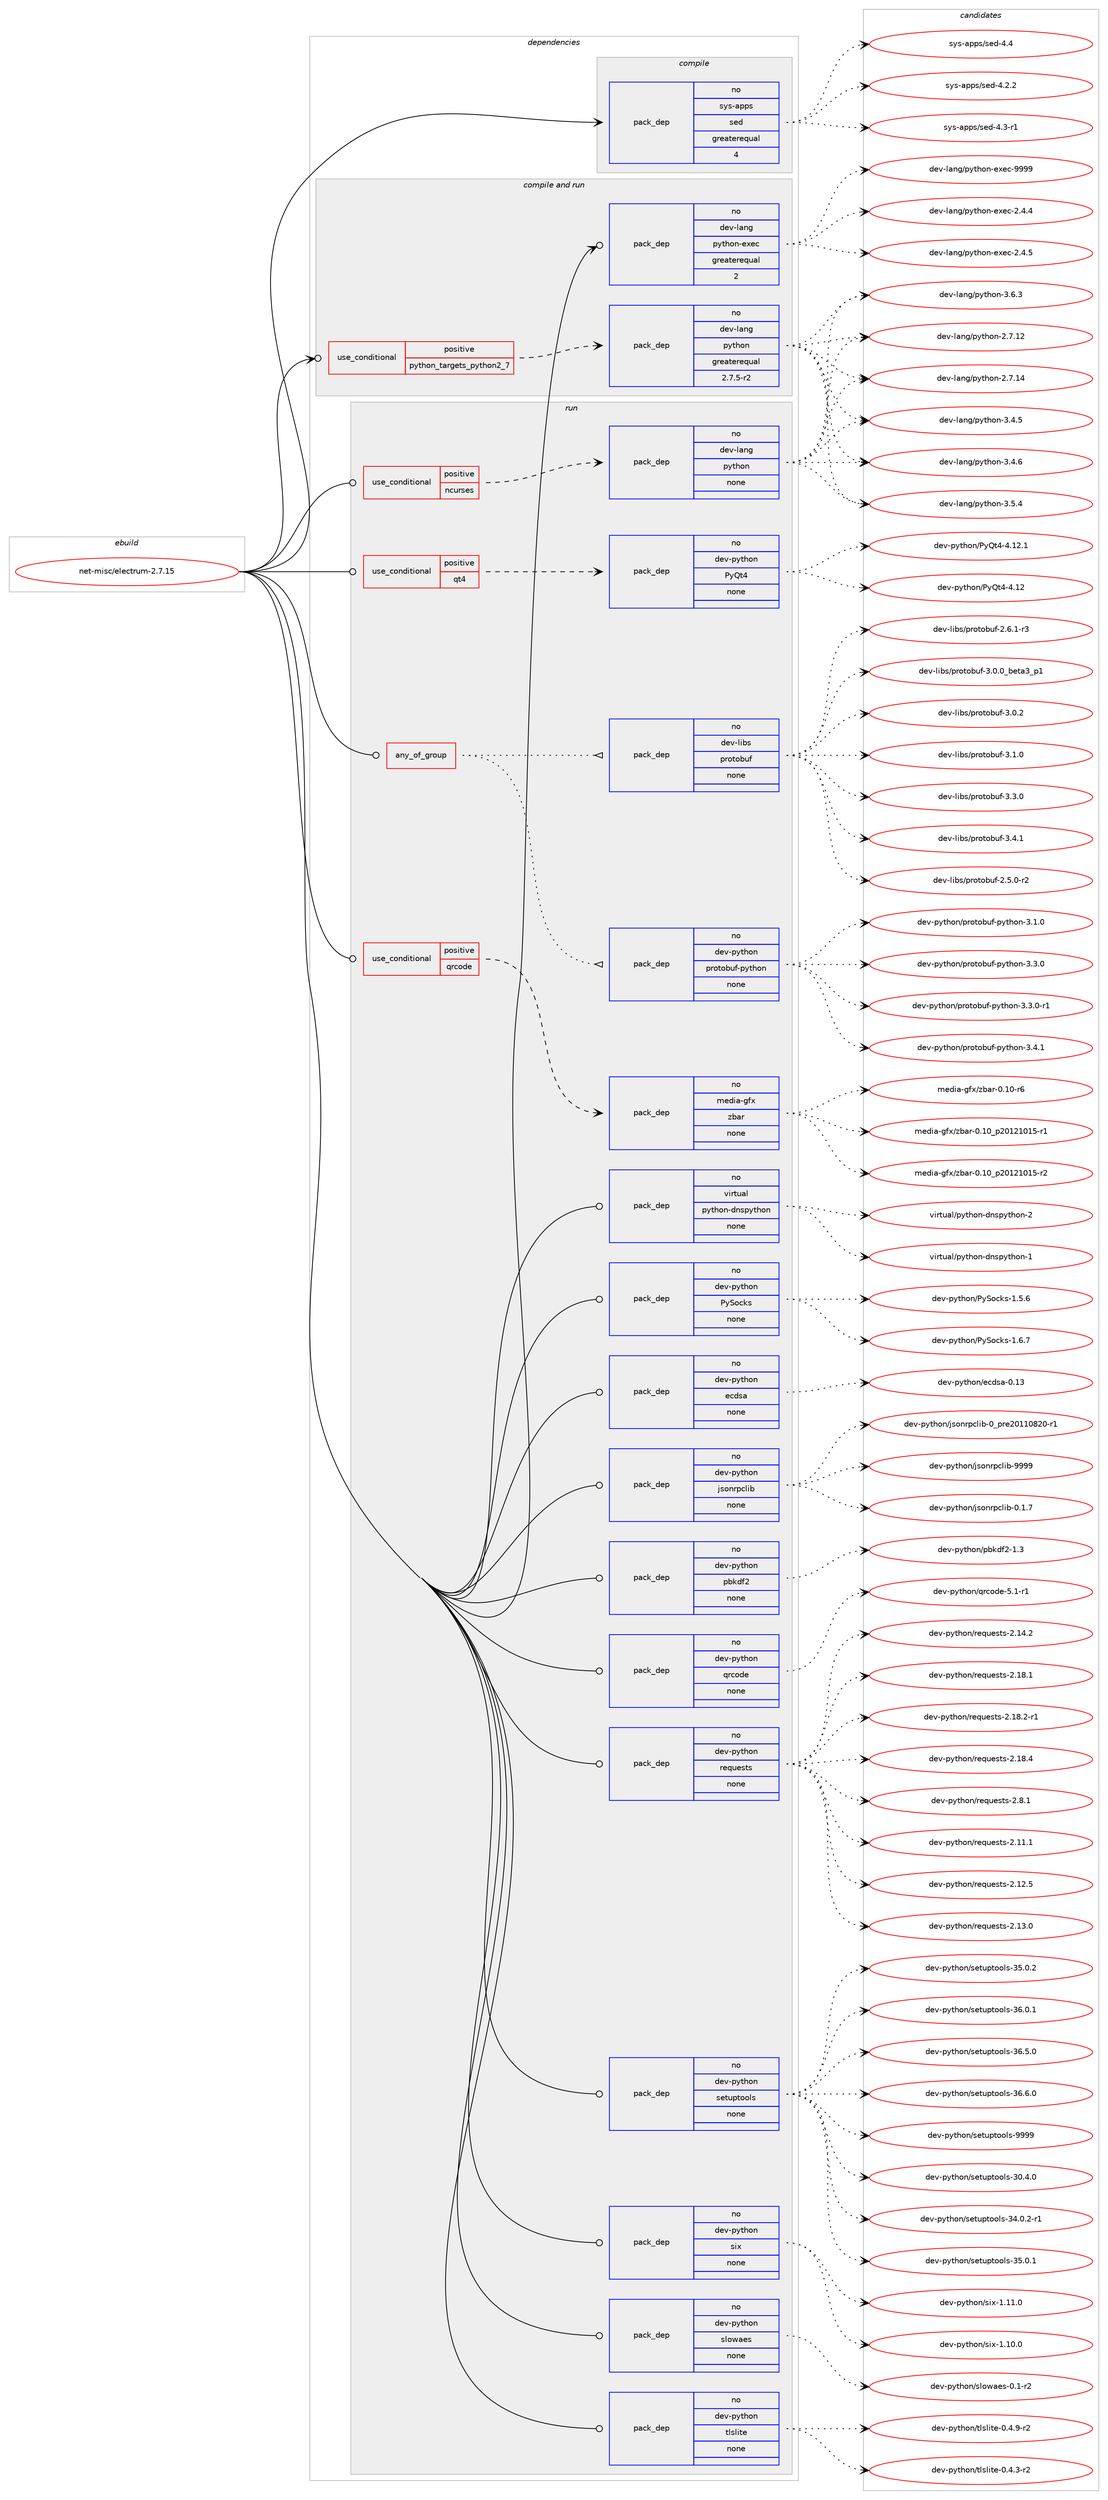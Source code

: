 digraph prolog {

# *************
# Graph options
# *************

newrank=true;
concentrate=true;
compound=true;
graph [rankdir=LR,fontname=Helvetica,fontsize=10,ranksep=1.5];#, ranksep=2.5, nodesep=0.2];
edge  [arrowhead=vee];
node  [fontname=Helvetica,fontsize=10];

# **********
# The ebuild
# **********

subgraph cluster_leftcol {
color=gray;
rank=same;
label=<<i>ebuild</i>>;
id [label="net-misc/electrum-2.7.15", color=red, width=4, href="../net-misc/electrum-2.7.15.svg"];
}

# ****************
# The dependencies
# ****************

subgraph cluster_midcol {
color=gray;
label=<<i>dependencies</i>>;
subgraph cluster_compile {
fillcolor="#eeeeee";
style=filled;
label=<<i>compile</i>>;
subgraph pack312521 {
dependency425005 [label=<<TABLE BORDER="0" CELLBORDER="1" CELLSPACING="0" CELLPADDING="4" WIDTH="220"><TR><TD ROWSPAN="6" CELLPADDING="30">pack_dep</TD></TR><TR><TD WIDTH="110">no</TD></TR><TR><TD>sys-apps</TD></TR><TR><TD>sed</TD></TR><TR><TD>greaterequal</TD></TR><TR><TD>4</TD></TR></TABLE>>, shape=none, color=blue];
}
id:e -> dependency425005:w [weight=20,style="solid",arrowhead="vee"];
}
subgraph cluster_compileandrun {
fillcolor="#eeeeee";
style=filled;
label=<<i>compile and run</i>>;
subgraph cond105296 {
dependency425006 [label=<<TABLE BORDER="0" CELLBORDER="1" CELLSPACING="0" CELLPADDING="4"><TR><TD ROWSPAN="3" CELLPADDING="10">use_conditional</TD></TR><TR><TD>positive</TD></TR><TR><TD>python_targets_python2_7</TD></TR></TABLE>>, shape=none, color=red];
subgraph pack312522 {
dependency425007 [label=<<TABLE BORDER="0" CELLBORDER="1" CELLSPACING="0" CELLPADDING="4" WIDTH="220"><TR><TD ROWSPAN="6" CELLPADDING="30">pack_dep</TD></TR><TR><TD WIDTH="110">no</TD></TR><TR><TD>dev-lang</TD></TR><TR><TD>python</TD></TR><TR><TD>greaterequal</TD></TR><TR><TD>2.7.5-r2</TD></TR></TABLE>>, shape=none, color=blue];
}
dependency425006:e -> dependency425007:w [weight=20,style="dashed",arrowhead="vee"];
}
id:e -> dependency425006:w [weight=20,style="solid",arrowhead="odotvee"];
subgraph pack312523 {
dependency425008 [label=<<TABLE BORDER="0" CELLBORDER="1" CELLSPACING="0" CELLPADDING="4" WIDTH="220"><TR><TD ROWSPAN="6" CELLPADDING="30">pack_dep</TD></TR><TR><TD WIDTH="110">no</TD></TR><TR><TD>dev-lang</TD></TR><TR><TD>python-exec</TD></TR><TR><TD>greaterequal</TD></TR><TR><TD>2</TD></TR></TABLE>>, shape=none, color=blue];
}
id:e -> dependency425008:w [weight=20,style="solid",arrowhead="odotvee"];
}
subgraph cluster_run {
fillcolor="#eeeeee";
style=filled;
label=<<i>run</i>>;
subgraph any6995 {
dependency425009 [label=<<TABLE BORDER="0" CELLBORDER="1" CELLSPACING="0" CELLPADDING="4"><TR><TD CELLPADDING="10">any_of_group</TD></TR></TABLE>>, shape=none, color=red];subgraph pack312524 {
dependency425010 [label=<<TABLE BORDER="0" CELLBORDER="1" CELLSPACING="0" CELLPADDING="4" WIDTH="220"><TR><TD ROWSPAN="6" CELLPADDING="30">pack_dep</TD></TR><TR><TD WIDTH="110">no</TD></TR><TR><TD>dev-python</TD></TR><TR><TD>protobuf-python</TD></TR><TR><TD>none</TD></TR><TR><TD></TD></TR></TABLE>>, shape=none, color=blue];
}
dependency425009:e -> dependency425010:w [weight=20,style="dotted",arrowhead="oinv"];
subgraph pack312525 {
dependency425011 [label=<<TABLE BORDER="0" CELLBORDER="1" CELLSPACING="0" CELLPADDING="4" WIDTH="220"><TR><TD ROWSPAN="6" CELLPADDING="30">pack_dep</TD></TR><TR><TD WIDTH="110">no</TD></TR><TR><TD>dev-libs</TD></TR><TR><TD>protobuf</TD></TR><TR><TD>none</TD></TR><TR><TD></TD></TR></TABLE>>, shape=none, color=blue];
}
dependency425009:e -> dependency425011:w [weight=20,style="dotted",arrowhead="oinv"];
}
id:e -> dependency425009:w [weight=20,style="solid",arrowhead="odot"];
subgraph cond105297 {
dependency425012 [label=<<TABLE BORDER="0" CELLBORDER="1" CELLSPACING="0" CELLPADDING="4"><TR><TD ROWSPAN="3" CELLPADDING="10">use_conditional</TD></TR><TR><TD>positive</TD></TR><TR><TD>ncurses</TD></TR></TABLE>>, shape=none, color=red];
subgraph pack312526 {
dependency425013 [label=<<TABLE BORDER="0" CELLBORDER="1" CELLSPACING="0" CELLPADDING="4" WIDTH="220"><TR><TD ROWSPAN="6" CELLPADDING="30">pack_dep</TD></TR><TR><TD WIDTH="110">no</TD></TR><TR><TD>dev-lang</TD></TR><TR><TD>python</TD></TR><TR><TD>none</TD></TR><TR><TD></TD></TR></TABLE>>, shape=none, color=blue];
}
dependency425012:e -> dependency425013:w [weight=20,style="dashed",arrowhead="vee"];
}
id:e -> dependency425012:w [weight=20,style="solid",arrowhead="odot"];
subgraph cond105298 {
dependency425014 [label=<<TABLE BORDER="0" CELLBORDER="1" CELLSPACING="0" CELLPADDING="4"><TR><TD ROWSPAN="3" CELLPADDING="10">use_conditional</TD></TR><TR><TD>positive</TD></TR><TR><TD>qrcode</TD></TR></TABLE>>, shape=none, color=red];
subgraph pack312527 {
dependency425015 [label=<<TABLE BORDER="0" CELLBORDER="1" CELLSPACING="0" CELLPADDING="4" WIDTH="220"><TR><TD ROWSPAN="6" CELLPADDING="30">pack_dep</TD></TR><TR><TD WIDTH="110">no</TD></TR><TR><TD>media-gfx</TD></TR><TR><TD>zbar</TD></TR><TR><TD>none</TD></TR><TR><TD></TD></TR></TABLE>>, shape=none, color=blue];
}
dependency425014:e -> dependency425015:w [weight=20,style="dashed",arrowhead="vee"];
}
id:e -> dependency425014:w [weight=20,style="solid",arrowhead="odot"];
subgraph cond105299 {
dependency425016 [label=<<TABLE BORDER="0" CELLBORDER="1" CELLSPACING="0" CELLPADDING="4"><TR><TD ROWSPAN="3" CELLPADDING="10">use_conditional</TD></TR><TR><TD>positive</TD></TR><TR><TD>qt4</TD></TR></TABLE>>, shape=none, color=red];
subgraph pack312528 {
dependency425017 [label=<<TABLE BORDER="0" CELLBORDER="1" CELLSPACING="0" CELLPADDING="4" WIDTH="220"><TR><TD ROWSPAN="6" CELLPADDING="30">pack_dep</TD></TR><TR><TD WIDTH="110">no</TD></TR><TR><TD>dev-python</TD></TR><TR><TD>PyQt4</TD></TR><TR><TD>none</TD></TR><TR><TD></TD></TR></TABLE>>, shape=none, color=blue];
}
dependency425016:e -> dependency425017:w [weight=20,style="dashed",arrowhead="vee"];
}
id:e -> dependency425016:w [weight=20,style="solid",arrowhead="odot"];
subgraph pack312529 {
dependency425018 [label=<<TABLE BORDER="0" CELLBORDER="1" CELLSPACING="0" CELLPADDING="4" WIDTH="220"><TR><TD ROWSPAN="6" CELLPADDING="30">pack_dep</TD></TR><TR><TD WIDTH="110">no</TD></TR><TR><TD>dev-python</TD></TR><TR><TD>PySocks</TD></TR><TR><TD>none</TD></TR><TR><TD></TD></TR></TABLE>>, shape=none, color=blue];
}
id:e -> dependency425018:w [weight=20,style="solid",arrowhead="odot"];
subgraph pack312530 {
dependency425019 [label=<<TABLE BORDER="0" CELLBORDER="1" CELLSPACING="0" CELLPADDING="4" WIDTH="220"><TR><TD ROWSPAN="6" CELLPADDING="30">pack_dep</TD></TR><TR><TD WIDTH="110">no</TD></TR><TR><TD>dev-python</TD></TR><TR><TD>ecdsa</TD></TR><TR><TD>none</TD></TR><TR><TD></TD></TR></TABLE>>, shape=none, color=blue];
}
id:e -> dependency425019:w [weight=20,style="solid",arrowhead="odot"];
subgraph pack312531 {
dependency425020 [label=<<TABLE BORDER="0" CELLBORDER="1" CELLSPACING="0" CELLPADDING="4" WIDTH="220"><TR><TD ROWSPAN="6" CELLPADDING="30">pack_dep</TD></TR><TR><TD WIDTH="110">no</TD></TR><TR><TD>dev-python</TD></TR><TR><TD>jsonrpclib</TD></TR><TR><TD>none</TD></TR><TR><TD></TD></TR></TABLE>>, shape=none, color=blue];
}
id:e -> dependency425020:w [weight=20,style="solid",arrowhead="odot"];
subgraph pack312532 {
dependency425021 [label=<<TABLE BORDER="0" CELLBORDER="1" CELLSPACING="0" CELLPADDING="4" WIDTH="220"><TR><TD ROWSPAN="6" CELLPADDING="30">pack_dep</TD></TR><TR><TD WIDTH="110">no</TD></TR><TR><TD>dev-python</TD></TR><TR><TD>pbkdf2</TD></TR><TR><TD>none</TD></TR><TR><TD></TD></TR></TABLE>>, shape=none, color=blue];
}
id:e -> dependency425021:w [weight=20,style="solid",arrowhead="odot"];
subgraph pack312533 {
dependency425022 [label=<<TABLE BORDER="0" CELLBORDER="1" CELLSPACING="0" CELLPADDING="4" WIDTH="220"><TR><TD ROWSPAN="6" CELLPADDING="30">pack_dep</TD></TR><TR><TD WIDTH="110">no</TD></TR><TR><TD>dev-python</TD></TR><TR><TD>qrcode</TD></TR><TR><TD>none</TD></TR><TR><TD></TD></TR></TABLE>>, shape=none, color=blue];
}
id:e -> dependency425022:w [weight=20,style="solid",arrowhead="odot"];
subgraph pack312534 {
dependency425023 [label=<<TABLE BORDER="0" CELLBORDER="1" CELLSPACING="0" CELLPADDING="4" WIDTH="220"><TR><TD ROWSPAN="6" CELLPADDING="30">pack_dep</TD></TR><TR><TD WIDTH="110">no</TD></TR><TR><TD>dev-python</TD></TR><TR><TD>requests</TD></TR><TR><TD>none</TD></TR><TR><TD></TD></TR></TABLE>>, shape=none, color=blue];
}
id:e -> dependency425023:w [weight=20,style="solid",arrowhead="odot"];
subgraph pack312535 {
dependency425024 [label=<<TABLE BORDER="0" CELLBORDER="1" CELLSPACING="0" CELLPADDING="4" WIDTH="220"><TR><TD ROWSPAN="6" CELLPADDING="30">pack_dep</TD></TR><TR><TD WIDTH="110">no</TD></TR><TR><TD>dev-python</TD></TR><TR><TD>setuptools</TD></TR><TR><TD>none</TD></TR><TR><TD></TD></TR></TABLE>>, shape=none, color=blue];
}
id:e -> dependency425024:w [weight=20,style="solid",arrowhead="odot"];
subgraph pack312536 {
dependency425025 [label=<<TABLE BORDER="0" CELLBORDER="1" CELLSPACING="0" CELLPADDING="4" WIDTH="220"><TR><TD ROWSPAN="6" CELLPADDING="30">pack_dep</TD></TR><TR><TD WIDTH="110">no</TD></TR><TR><TD>dev-python</TD></TR><TR><TD>six</TD></TR><TR><TD>none</TD></TR><TR><TD></TD></TR></TABLE>>, shape=none, color=blue];
}
id:e -> dependency425025:w [weight=20,style="solid",arrowhead="odot"];
subgraph pack312537 {
dependency425026 [label=<<TABLE BORDER="0" CELLBORDER="1" CELLSPACING="0" CELLPADDING="4" WIDTH="220"><TR><TD ROWSPAN="6" CELLPADDING="30">pack_dep</TD></TR><TR><TD WIDTH="110">no</TD></TR><TR><TD>dev-python</TD></TR><TR><TD>slowaes</TD></TR><TR><TD>none</TD></TR><TR><TD></TD></TR></TABLE>>, shape=none, color=blue];
}
id:e -> dependency425026:w [weight=20,style="solid",arrowhead="odot"];
subgraph pack312538 {
dependency425027 [label=<<TABLE BORDER="0" CELLBORDER="1" CELLSPACING="0" CELLPADDING="4" WIDTH="220"><TR><TD ROWSPAN="6" CELLPADDING="30">pack_dep</TD></TR><TR><TD WIDTH="110">no</TD></TR><TR><TD>dev-python</TD></TR><TR><TD>tlslite</TD></TR><TR><TD>none</TD></TR><TR><TD></TD></TR></TABLE>>, shape=none, color=blue];
}
id:e -> dependency425027:w [weight=20,style="solid",arrowhead="odot"];
subgraph pack312539 {
dependency425028 [label=<<TABLE BORDER="0" CELLBORDER="1" CELLSPACING="0" CELLPADDING="4" WIDTH="220"><TR><TD ROWSPAN="6" CELLPADDING="30">pack_dep</TD></TR><TR><TD WIDTH="110">no</TD></TR><TR><TD>virtual</TD></TR><TR><TD>python-dnspython</TD></TR><TR><TD>none</TD></TR><TR><TD></TD></TR></TABLE>>, shape=none, color=blue];
}
id:e -> dependency425028:w [weight=20,style="solid",arrowhead="odot"];
}
}

# **************
# The candidates
# **************

subgraph cluster_choices {
rank=same;
color=gray;
label=<<i>candidates</i>>;

subgraph choice312521 {
color=black;
nodesep=1;
choice115121115459711211211547115101100455246504650 [label="sys-apps/sed-4.2.2", color=red, width=4,href="../sys-apps/sed-4.2.2.svg"];
choice115121115459711211211547115101100455246514511449 [label="sys-apps/sed-4.3-r1", color=red, width=4,href="../sys-apps/sed-4.3-r1.svg"];
choice11512111545971121121154711510110045524652 [label="sys-apps/sed-4.4", color=red, width=4,href="../sys-apps/sed-4.4.svg"];
dependency425005:e -> choice115121115459711211211547115101100455246504650:w [style=dotted,weight="100"];
dependency425005:e -> choice115121115459711211211547115101100455246514511449:w [style=dotted,weight="100"];
dependency425005:e -> choice11512111545971121121154711510110045524652:w [style=dotted,weight="100"];
}
subgraph choice312522 {
color=black;
nodesep=1;
choice10010111845108971101034711212111610411111045504655464950 [label="dev-lang/python-2.7.12", color=red, width=4,href="../dev-lang/python-2.7.12.svg"];
choice10010111845108971101034711212111610411111045504655464952 [label="dev-lang/python-2.7.14", color=red, width=4,href="../dev-lang/python-2.7.14.svg"];
choice100101118451089711010347112121116104111110455146524653 [label="dev-lang/python-3.4.5", color=red, width=4,href="../dev-lang/python-3.4.5.svg"];
choice100101118451089711010347112121116104111110455146524654 [label="dev-lang/python-3.4.6", color=red, width=4,href="../dev-lang/python-3.4.6.svg"];
choice100101118451089711010347112121116104111110455146534652 [label="dev-lang/python-3.5.4", color=red, width=4,href="../dev-lang/python-3.5.4.svg"];
choice100101118451089711010347112121116104111110455146544651 [label="dev-lang/python-3.6.3", color=red, width=4,href="../dev-lang/python-3.6.3.svg"];
dependency425007:e -> choice10010111845108971101034711212111610411111045504655464950:w [style=dotted,weight="100"];
dependency425007:e -> choice10010111845108971101034711212111610411111045504655464952:w [style=dotted,weight="100"];
dependency425007:e -> choice100101118451089711010347112121116104111110455146524653:w [style=dotted,weight="100"];
dependency425007:e -> choice100101118451089711010347112121116104111110455146524654:w [style=dotted,weight="100"];
dependency425007:e -> choice100101118451089711010347112121116104111110455146534652:w [style=dotted,weight="100"];
dependency425007:e -> choice100101118451089711010347112121116104111110455146544651:w [style=dotted,weight="100"];
}
subgraph choice312523 {
color=black;
nodesep=1;
choice1001011184510897110103471121211161041111104510112010199455046524652 [label="dev-lang/python-exec-2.4.4", color=red, width=4,href="../dev-lang/python-exec-2.4.4.svg"];
choice1001011184510897110103471121211161041111104510112010199455046524653 [label="dev-lang/python-exec-2.4.5", color=red, width=4,href="../dev-lang/python-exec-2.4.5.svg"];
choice10010111845108971101034711212111610411111045101120101994557575757 [label="dev-lang/python-exec-9999", color=red, width=4,href="../dev-lang/python-exec-9999.svg"];
dependency425008:e -> choice1001011184510897110103471121211161041111104510112010199455046524652:w [style=dotted,weight="100"];
dependency425008:e -> choice1001011184510897110103471121211161041111104510112010199455046524653:w [style=dotted,weight="100"];
dependency425008:e -> choice10010111845108971101034711212111610411111045101120101994557575757:w [style=dotted,weight="100"];
}
subgraph choice312524 {
color=black;
nodesep=1;
choice10010111845112121116104111110471121141111161119811710245112121116104111110455146494648 [label="dev-python/protobuf-python-3.1.0", color=red, width=4,href="../dev-python/protobuf-python-3.1.0.svg"];
choice10010111845112121116104111110471121141111161119811710245112121116104111110455146514648 [label="dev-python/protobuf-python-3.3.0", color=red, width=4,href="../dev-python/protobuf-python-3.3.0.svg"];
choice100101118451121211161041111104711211411111611198117102451121211161041111104551465146484511449 [label="dev-python/protobuf-python-3.3.0-r1", color=red, width=4,href="../dev-python/protobuf-python-3.3.0-r1.svg"];
choice10010111845112121116104111110471121141111161119811710245112121116104111110455146524649 [label="dev-python/protobuf-python-3.4.1", color=red, width=4,href="../dev-python/protobuf-python-3.4.1.svg"];
dependency425010:e -> choice10010111845112121116104111110471121141111161119811710245112121116104111110455146494648:w [style=dotted,weight="100"];
dependency425010:e -> choice10010111845112121116104111110471121141111161119811710245112121116104111110455146514648:w [style=dotted,weight="100"];
dependency425010:e -> choice100101118451121211161041111104711211411111611198117102451121211161041111104551465146484511449:w [style=dotted,weight="100"];
dependency425010:e -> choice10010111845112121116104111110471121141111161119811710245112121116104111110455146524649:w [style=dotted,weight="100"];
}
subgraph choice312525 {
color=black;
nodesep=1;
choice100101118451081059811547112114111116111981171024550465346484511450 [label="dev-libs/protobuf-2.5.0-r2", color=red, width=4,href="../dev-libs/protobuf-2.5.0-r2.svg"];
choice100101118451081059811547112114111116111981171024550465446494511451 [label="dev-libs/protobuf-2.6.1-r3", color=red, width=4,href="../dev-libs/protobuf-2.6.1-r3.svg"];
choice10010111845108105981154711211411111611198117102455146484648959810111697519511249 [label="dev-libs/protobuf-3.0.0_beta3_p1", color=red, width=4,href="../dev-libs/protobuf-3.0.0_beta3_p1.svg"];
choice10010111845108105981154711211411111611198117102455146484650 [label="dev-libs/protobuf-3.0.2", color=red, width=4,href="../dev-libs/protobuf-3.0.2.svg"];
choice10010111845108105981154711211411111611198117102455146494648 [label="dev-libs/protobuf-3.1.0", color=red, width=4,href="../dev-libs/protobuf-3.1.0.svg"];
choice10010111845108105981154711211411111611198117102455146514648 [label="dev-libs/protobuf-3.3.0", color=red, width=4,href="../dev-libs/protobuf-3.3.0.svg"];
choice10010111845108105981154711211411111611198117102455146524649 [label="dev-libs/protobuf-3.4.1", color=red, width=4,href="../dev-libs/protobuf-3.4.1.svg"];
dependency425011:e -> choice100101118451081059811547112114111116111981171024550465346484511450:w [style=dotted,weight="100"];
dependency425011:e -> choice100101118451081059811547112114111116111981171024550465446494511451:w [style=dotted,weight="100"];
dependency425011:e -> choice10010111845108105981154711211411111611198117102455146484648959810111697519511249:w [style=dotted,weight="100"];
dependency425011:e -> choice10010111845108105981154711211411111611198117102455146484650:w [style=dotted,weight="100"];
dependency425011:e -> choice10010111845108105981154711211411111611198117102455146494648:w [style=dotted,weight="100"];
dependency425011:e -> choice10010111845108105981154711211411111611198117102455146514648:w [style=dotted,weight="100"];
dependency425011:e -> choice10010111845108105981154711211411111611198117102455146524649:w [style=dotted,weight="100"];
}
subgraph choice312526 {
color=black;
nodesep=1;
choice10010111845108971101034711212111610411111045504655464950 [label="dev-lang/python-2.7.12", color=red, width=4,href="../dev-lang/python-2.7.12.svg"];
choice10010111845108971101034711212111610411111045504655464952 [label="dev-lang/python-2.7.14", color=red, width=4,href="../dev-lang/python-2.7.14.svg"];
choice100101118451089711010347112121116104111110455146524653 [label="dev-lang/python-3.4.5", color=red, width=4,href="../dev-lang/python-3.4.5.svg"];
choice100101118451089711010347112121116104111110455146524654 [label="dev-lang/python-3.4.6", color=red, width=4,href="../dev-lang/python-3.4.6.svg"];
choice100101118451089711010347112121116104111110455146534652 [label="dev-lang/python-3.5.4", color=red, width=4,href="../dev-lang/python-3.5.4.svg"];
choice100101118451089711010347112121116104111110455146544651 [label="dev-lang/python-3.6.3", color=red, width=4,href="../dev-lang/python-3.6.3.svg"];
dependency425013:e -> choice10010111845108971101034711212111610411111045504655464950:w [style=dotted,weight="100"];
dependency425013:e -> choice10010111845108971101034711212111610411111045504655464952:w [style=dotted,weight="100"];
dependency425013:e -> choice100101118451089711010347112121116104111110455146524653:w [style=dotted,weight="100"];
dependency425013:e -> choice100101118451089711010347112121116104111110455146524654:w [style=dotted,weight="100"];
dependency425013:e -> choice100101118451089711010347112121116104111110455146534652:w [style=dotted,weight="100"];
dependency425013:e -> choice100101118451089711010347112121116104111110455146544651:w [style=dotted,weight="100"];
}
subgraph choice312527 {
color=black;
nodesep=1;
choice109101100105974510310212047122989711445484649484511454 [label="media-gfx/zbar-0.10-r6", color=red, width=4,href="../media-gfx/zbar-0.10-r6.svg"];
choice109101100105974510310212047122989711445484649489511250484950494849534511449 [label="media-gfx/zbar-0.10_p20121015-r1", color=red, width=4,href="../media-gfx/zbar-0.10_p20121015-r1.svg"];
choice109101100105974510310212047122989711445484649489511250484950494849534511450 [label="media-gfx/zbar-0.10_p20121015-r2", color=red, width=4,href="../media-gfx/zbar-0.10_p20121015-r2.svg"];
dependency425015:e -> choice109101100105974510310212047122989711445484649484511454:w [style=dotted,weight="100"];
dependency425015:e -> choice109101100105974510310212047122989711445484649489511250484950494849534511449:w [style=dotted,weight="100"];
dependency425015:e -> choice109101100105974510310212047122989711445484649489511250484950494849534511450:w [style=dotted,weight="100"];
}
subgraph choice312528 {
color=black;
nodesep=1;
choice10010111845112121116104111110478012181116524552464950 [label="dev-python/PyQt4-4.12", color=red, width=4,href="../dev-python/PyQt4-4.12.svg"];
choice100101118451121211161041111104780121811165245524649504649 [label="dev-python/PyQt4-4.12.1", color=red, width=4,href="../dev-python/PyQt4-4.12.1.svg"];
dependency425017:e -> choice10010111845112121116104111110478012181116524552464950:w [style=dotted,weight="100"];
dependency425017:e -> choice100101118451121211161041111104780121811165245524649504649:w [style=dotted,weight="100"];
}
subgraph choice312529 {
color=black;
nodesep=1;
choice1001011184511212111610411111047801218311199107115454946534654 [label="dev-python/PySocks-1.5.6", color=red, width=4,href="../dev-python/PySocks-1.5.6.svg"];
choice1001011184511212111610411111047801218311199107115454946544655 [label="dev-python/PySocks-1.6.7", color=red, width=4,href="../dev-python/PySocks-1.6.7.svg"];
dependency425018:e -> choice1001011184511212111610411111047801218311199107115454946534654:w [style=dotted,weight="100"];
dependency425018:e -> choice1001011184511212111610411111047801218311199107115454946544655:w [style=dotted,weight="100"];
}
subgraph choice312530 {
color=black;
nodesep=1;
choice100101118451121211161041111104710199100115974548464951 [label="dev-python/ecdsa-0.13", color=red, width=4,href="../dev-python/ecdsa-0.13.svg"];
dependency425019:e -> choice100101118451121211161041111104710199100115974548464951:w [style=dotted,weight="100"];
}
subgraph choice312531 {
color=black;
nodesep=1;
choice10010111845112121116104111110471061151111101141129910810598454846494655 [label="dev-python/jsonrpclib-0.1.7", color=red, width=4,href="../dev-python/jsonrpclib-0.1.7.svg"];
choice1001011184511212111610411111047106115111110114112991081059845489511211410150484949485650484511449 [label="dev-python/jsonrpclib-0_pre20110820-r1", color=red, width=4,href="../dev-python/jsonrpclib-0_pre20110820-r1.svg"];
choice100101118451121211161041111104710611511111011411299108105984557575757 [label="dev-python/jsonrpclib-9999", color=red, width=4,href="../dev-python/jsonrpclib-9999.svg"];
dependency425020:e -> choice10010111845112121116104111110471061151111101141129910810598454846494655:w [style=dotted,weight="100"];
dependency425020:e -> choice1001011184511212111610411111047106115111110114112991081059845489511211410150484949485650484511449:w [style=dotted,weight="100"];
dependency425020:e -> choice100101118451121211161041111104710611511111011411299108105984557575757:w [style=dotted,weight="100"];
}
subgraph choice312532 {
color=black;
nodesep=1;
choice1001011184511212111610411111047112981071001025045494651 [label="dev-python/pbkdf2-1.3", color=red, width=4,href="../dev-python/pbkdf2-1.3.svg"];
dependency425021:e -> choice1001011184511212111610411111047112981071001025045494651:w [style=dotted,weight="100"];
}
subgraph choice312533 {
color=black;
nodesep=1;
choice100101118451121211161041111104711311499111100101455346494511449 [label="dev-python/qrcode-5.1-r1", color=red, width=4,href="../dev-python/qrcode-5.1-r1.svg"];
dependency425022:e -> choice100101118451121211161041111104711311499111100101455346494511449:w [style=dotted,weight="100"];
}
subgraph choice312534 {
color=black;
nodesep=1;
choice100101118451121211161041111104711410111311710111511611545504649494649 [label="dev-python/requests-2.11.1", color=red, width=4,href="../dev-python/requests-2.11.1.svg"];
choice100101118451121211161041111104711410111311710111511611545504649504653 [label="dev-python/requests-2.12.5", color=red, width=4,href="../dev-python/requests-2.12.5.svg"];
choice100101118451121211161041111104711410111311710111511611545504649514648 [label="dev-python/requests-2.13.0", color=red, width=4,href="../dev-python/requests-2.13.0.svg"];
choice100101118451121211161041111104711410111311710111511611545504649524650 [label="dev-python/requests-2.14.2", color=red, width=4,href="../dev-python/requests-2.14.2.svg"];
choice100101118451121211161041111104711410111311710111511611545504649564649 [label="dev-python/requests-2.18.1", color=red, width=4,href="../dev-python/requests-2.18.1.svg"];
choice1001011184511212111610411111047114101113117101115116115455046495646504511449 [label="dev-python/requests-2.18.2-r1", color=red, width=4,href="../dev-python/requests-2.18.2-r1.svg"];
choice100101118451121211161041111104711410111311710111511611545504649564652 [label="dev-python/requests-2.18.4", color=red, width=4,href="../dev-python/requests-2.18.4.svg"];
choice1001011184511212111610411111047114101113117101115116115455046564649 [label="dev-python/requests-2.8.1", color=red, width=4,href="../dev-python/requests-2.8.1.svg"];
dependency425023:e -> choice100101118451121211161041111104711410111311710111511611545504649494649:w [style=dotted,weight="100"];
dependency425023:e -> choice100101118451121211161041111104711410111311710111511611545504649504653:w [style=dotted,weight="100"];
dependency425023:e -> choice100101118451121211161041111104711410111311710111511611545504649514648:w [style=dotted,weight="100"];
dependency425023:e -> choice100101118451121211161041111104711410111311710111511611545504649524650:w [style=dotted,weight="100"];
dependency425023:e -> choice100101118451121211161041111104711410111311710111511611545504649564649:w [style=dotted,weight="100"];
dependency425023:e -> choice1001011184511212111610411111047114101113117101115116115455046495646504511449:w [style=dotted,weight="100"];
dependency425023:e -> choice100101118451121211161041111104711410111311710111511611545504649564652:w [style=dotted,weight="100"];
dependency425023:e -> choice1001011184511212111610411111047114101113117101115116115455046564649:w [style=dotted,weight="100"];
}
subgraph choice312535 {
color=black;
nodesep=1;
choice100101118451121211161041111104711510111611711211611111110811545514846524648 [label="dev-python/setuptools-30.4.0", color=red, width=4,href="../dev-python/setuptools-30.4.0.svg"];
choice1001011184511212111610411111047115101116117112116111111108115455152464846504511449 [label="dev-python/setuptools-34.0.2-r1", color=red, width=4,href="../dev-python/setuptools-34.0.2-r1.svg"];
choice100101118451121211161041111104711510111611711211611111110811545515346484649 [label="dev-python/setuptools-35.0.1", color=red, width=4,href="../dev-python/setuptools-35.0.1.svg"];
choice100101118451121211161041111104711510111611711211611111110811545515346484650 [label="dev-python/setuptools-35.0.2", color=red, width=4,href="../dev-python/setuptools-35.0.2.svg"];
choice100101118451121211161041111104711510111611711211611111110811545515446484649 [label="dev-python/setuptools-36.0.1", color=red, width=4,href="../dev-python/setuptools-36.0.1.svg"];
choice100101118451121211161041111104711510111611711211611111110811545515446534648 [label="dev-python/setuptools-36.5.0", color=red, width=4,href="../dev-python/setuptools-36.5.0.svg"];
choice100101118451121211161041111104711510111611711211611111110811545515446544648 [label="dev-python/setuptools-36.6.0", color=red, width=4,href="../dev-python/setuptools-36.6.0.svg"];
choice10010111845112121116104111110471151011161171121161111111081154557575757 [label="dev-python/setuptools-9999", color=red, width=4,href="../dev-python/setuptools-9999.svg"];
dependency425024:e -> choice100101118451121211161041111104711510111611711211611111110811545514846524648:w [style=dotted,weight="100"];
dependency425024:e -> choice1001011184511212111610411111047115101116117112116111111108115455152464846504511449:w [style=dotted,weight="100"];
dependency425024:e -> choice100101118451121211161041111104711510111611711211611111110811545515346484649:w [style=dotted,weight="100"];
dependency425024:e -> choice100101118451121211161041111104711510111611711211611111110811545515346484650:w [style=dotted,weight="100"];
dependency425024:e -> choice100101118451121211161041111104711510111611711211611111110811545515446484649:w [style=dotted,weight="100"];
dependency425024:e -> choice100101118451121211161041111104711510111611711211611111110811545515446534648:w [style=dotted,weight="100"];
dependency425024:e -> choice100101118451121211161041111104711510111611711211611111110811545515446544648:w [style=dotted,weight="100"];
dependency425024:e -> choice10010111845112121116104111110471151011161171121161111111081154557575757:w [style=dotted,weight="100"];
}
subgraph choice312536 {
color=black;
nodesep=1;
choice100101118451121211161041111104711510512045494649484648 [label="dev-python/six-1.10.0", color=red, width=4,href="../dev-python/six-1.10.0.svg"];
choice100101118451121211161041111104711510512045494649494648 [label="dev-python/six-1.11.0", color=red, width=4,href="../dev-python/six-1.11.0.svg"];
dependency425025:e -> choice100101118451121211161041111104711510512045494649484648:w [style=dotted,weight="100"];
dependency425025:e -> choice100101118451121211161041111104711510512045494649494648:w [style=dotted,weight="100"];
}
subgraph choice312537 {
color=black;
nodesep=1;
choice100101118451121211161041111104711510811111997101115454846494511450 [label="dev-python/slowaes-0.1-r2", color=red, width=4,href="../dev-python/slowaes-0.1-r2.svg"];
dependency425026:e -> choice100101118451121211161041111104711510811111997101115454846494511450:w [style=dotted,weight="100"];
}
subgraph choice312538 {
color=black;
nodesep=1;
choice10010111845112121116104111110471161081151081051161014548465246514511450 [label="dev-python/tlslite-0.4.3-r2", color=red, width=4,href="../dev-python/tlslite-0.4.3-r2.svg"];
choice10010111845112121116104111110471161081151081051161014548465246574511450 [label="dev-python/tlslite-0.4.9-r2", color=red, width=4,href="../dev-python/tlslite-0.4.9-r2.svg"];
dependency425027:e -> choice10010111845112121116104111110471161081151081051161014548465246514511450:w [style=dotted,weight="100"];
dependency425027:e -> choice10010111845112121116104111110471161081151081051161014548465246574511450:w [style=dotted,weight="100"];
}
subgraph choice312539 {
color=black;
nodesep=1;
choice1181051141161179710847112121116104111110451001101151121211161041111104549 [label="virtual/python-dnspython-1", color=red, width=4,href="../virtual/python-dnspython-1.svg"];
choice1181051141161179710847112121116104111110451001101151121211161041111104550 [label="virtual/python-dnspython-2", color=red, width=4,href="../virtual/python-dnspython-2.svg"];
dependency425028:e -> choice1181051141161179710847112121116104111110451001101151121211161041111104549:w [style=dotted,weight="100"];
dependency425028:e -> choice1181051141161179710847112121116104111110451001101151121211161041111104550:w [style=dotted,weight="100"];
}
}

}
